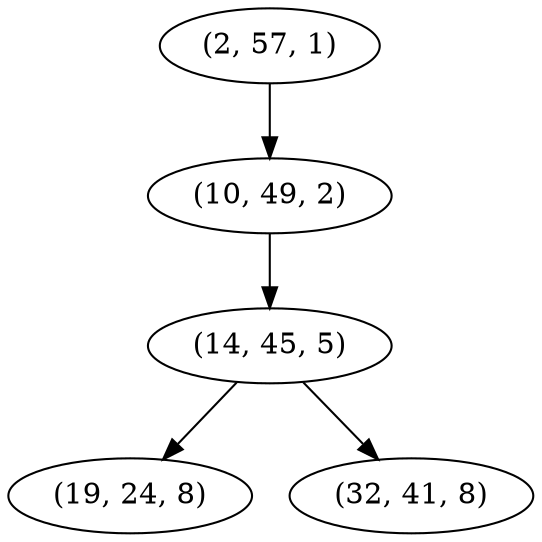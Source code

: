 digraph tree {
    "(2, 57, 1)";
    "(10, 49, 2)";
    "(14, 45, 5)";
    "(19, 24, 8)";
    "(32, 41, 8)";
    "(2, 57, 1)" -> "(10, 49, 2)";
    "(10, 49, 2)" -> "(14, 45, 5)";
    "(14, 45, 5)" -> "(19, 24, 8)";
    "(14, 45, 5)" -> "(32, 41, 8)";
}
